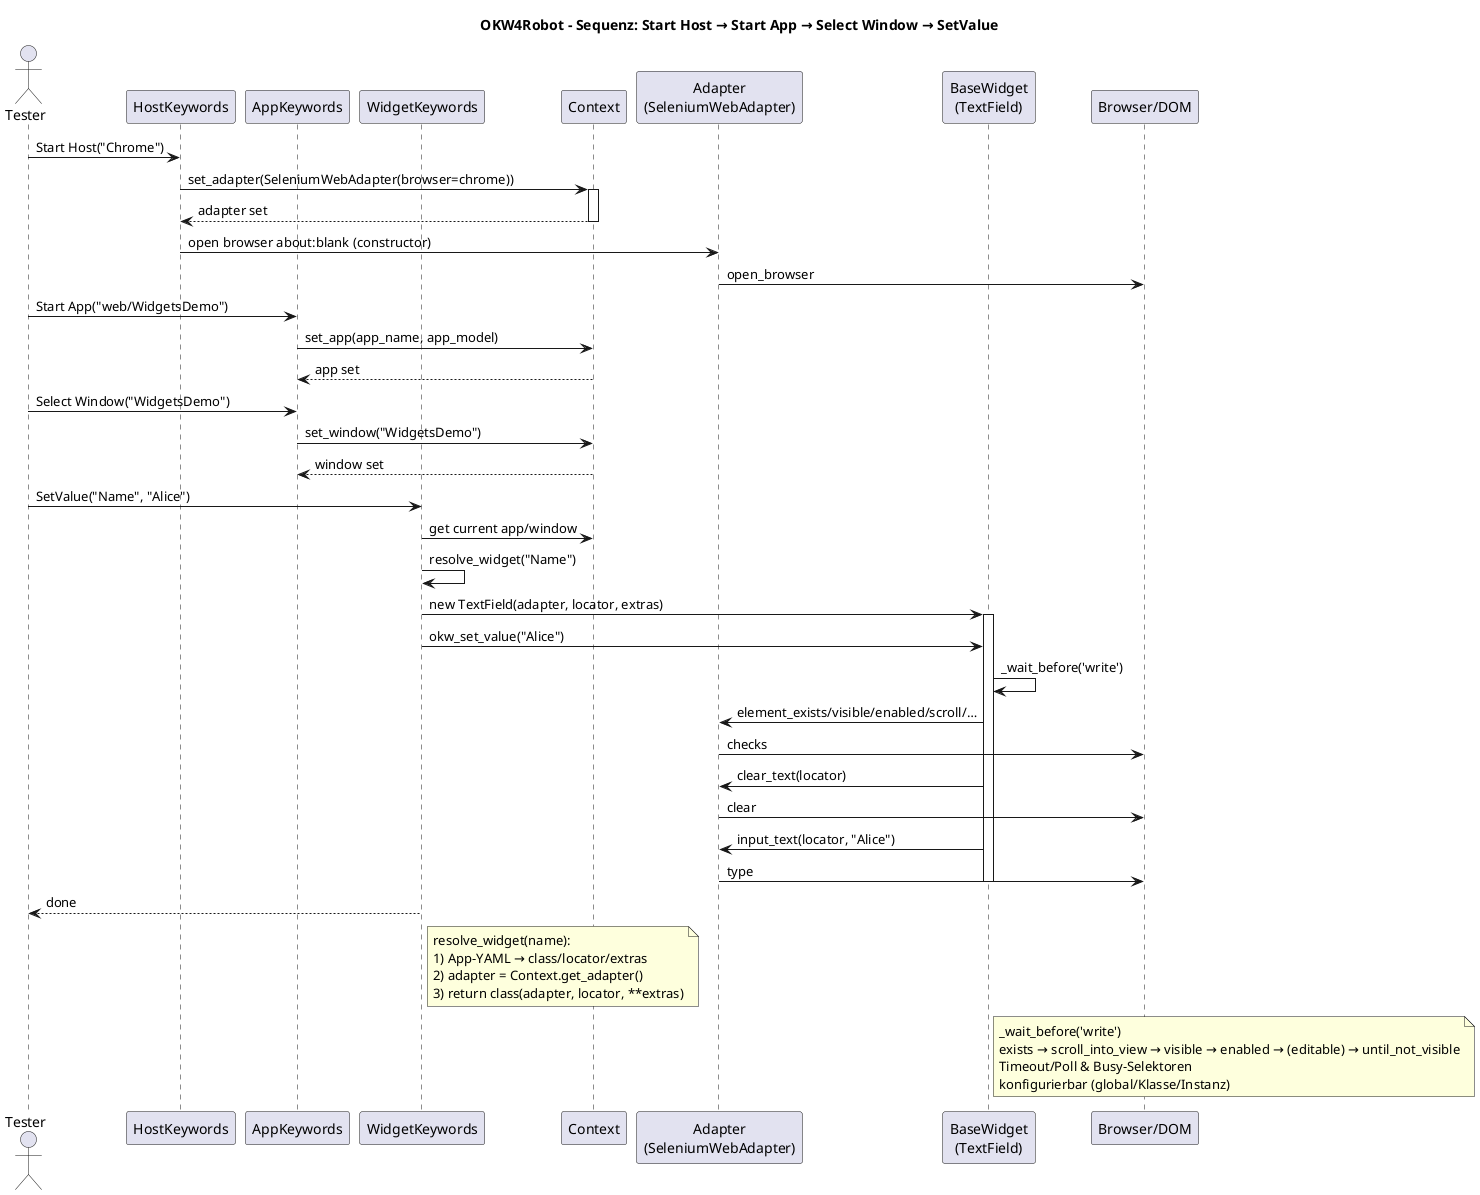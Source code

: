 @startuml AdaptersSequence
title OKW4Robot – Sequenz: Start Host → Start App → Select Window → SetValue

actor Tester as T
participant "HostKeywords" as HK
participant "AppKeywords" as AK
participant "WidgetKeywords" as WK
participant "Context" as C
participant "Adapter\n(SeleniumWebAdapter)" as AD
participant "BaseWidget\n(TextField)" as W
participant "Browser/DOM" as DOM

' Start Host
T -> HK: Start Host("Chrome")
HK -> C: set_adapter(SeleniumWebAdapter(browser=chrome))
activate C
C --> HK: adapter set
deactivate C
HK -> AD: open browser about:blank (constructor)
AD -> DOM: open_browser

' Start App
T -> AK: Start App("web/WidgetsDemo")
AK -> C: set_app(app_name, app_model)
C --> AK: app set

' Select Window
T -> AK: Select Window("WidgetsDemo")
AK -> C: set_window("WidgetsDemo")
C --> AK: window set

' SetValue (URL or Field)
T -> WK: SetValue("Name", "Alice")
WK -> C: get current app/window
WK -> WK: resolve_widget("Name")
WK -> W: new TextField(adapter, locator, extras)
activate W
WK -> W: okw_set_value("Alice")
W -> W: _wait_before('write')
W -> AD: element_exists/visible/enabled/scroll/…
AD -> DOM: checks
W -> AD: clear_text(locator)
AD -> DOM: clear
W -> AD: input_text(locator, "Alice")
AD -> DOM: type
deactivate W
WK --> T: done

note right of WK
resolve_widget(name):
1) App‑YAML → class/locator/extras
2) adapter = Context.get_adapter()
3) return class(adapter, locator, **extras)
end note

note right of W
_wait_before('write')
exists → scroll_into_view → visible → enabled → (editable) → until_not_visible
Timeout/Poll & Busy‑Selektoren
konfigurierbar (global/Klasse/Instanz)
end note

@enduml
